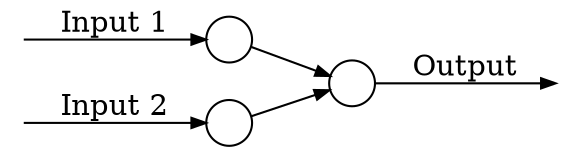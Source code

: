 digraph example1 {
    rankdir = "LR";
    graph [margin=0];
    edge [arrowsize=0.7]
    node [shape=circle, width=0.3, fixedsize=true];

    s_0, s_1, o [color=white, width=0.1 label=""];
    p_0, p_1, p_2, o [label=" "];
    s_0 -> p_0 [label="Input 1"];
    s_1 -> p_1 [label="Input 2"];
    p_0 -> p_2;
    p_1 -> p_2;
    p_2 -> o [label="Output"]

}